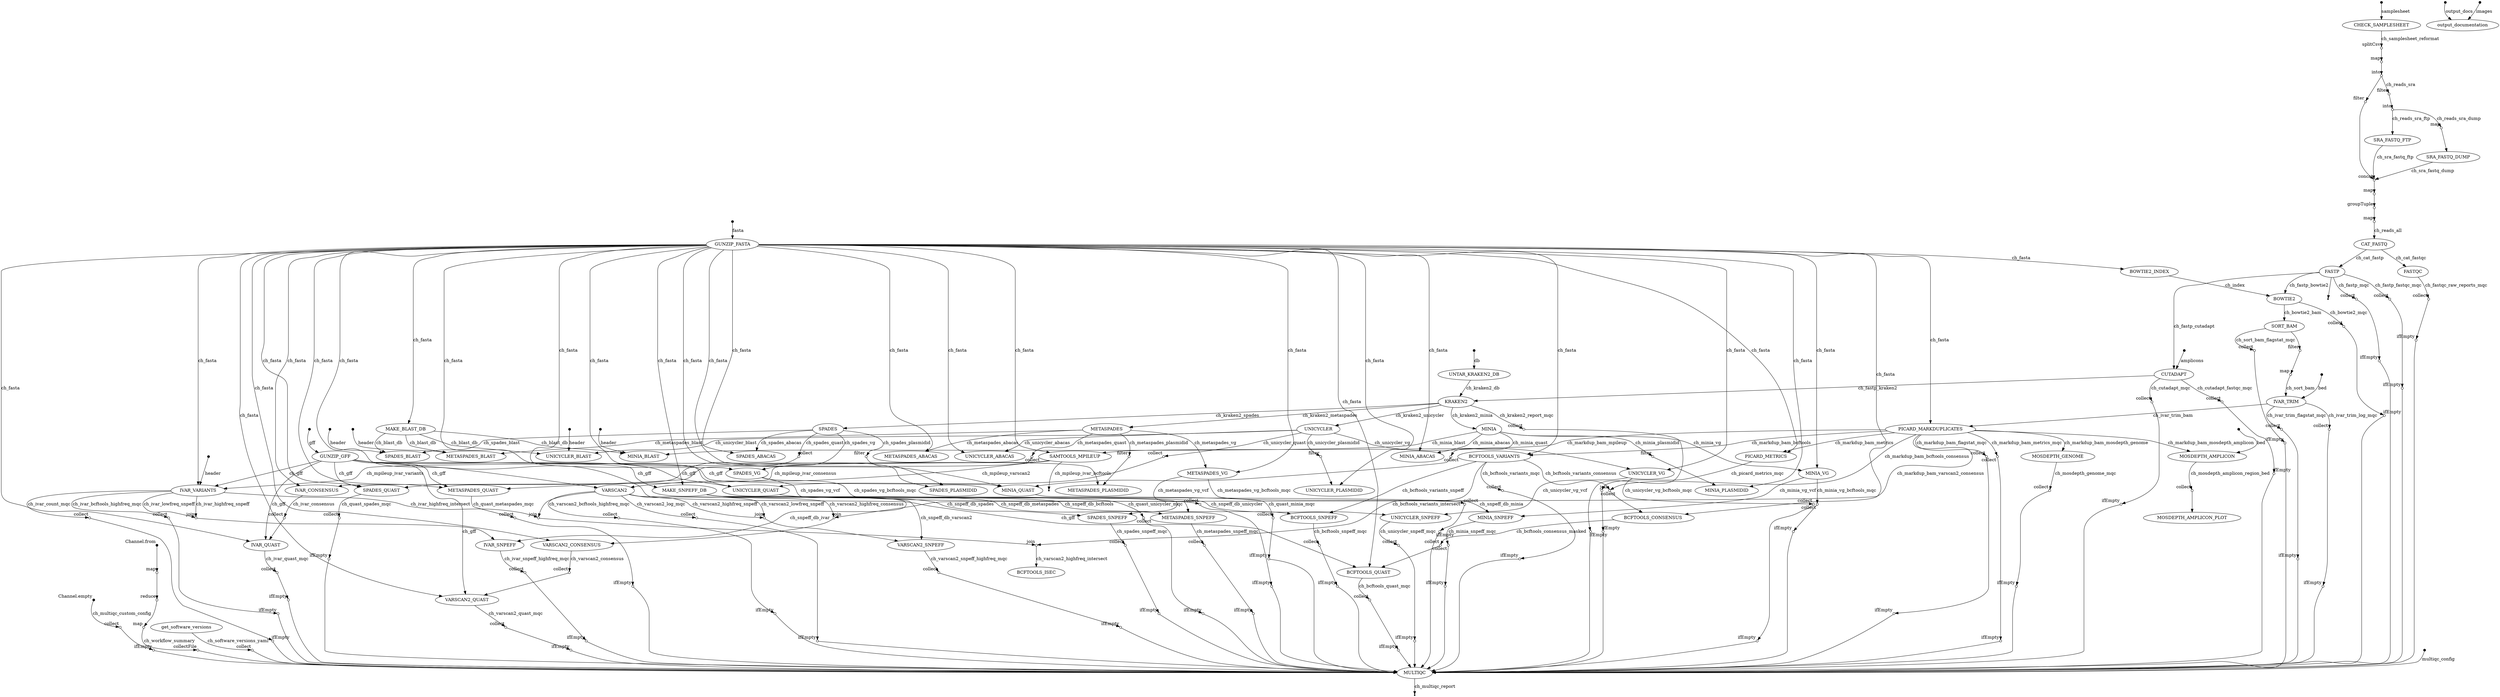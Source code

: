 digraph "pipeline_dag" {
p0 [shape=point,label="",fixedsize=true,width=0.1,xlabel="Channel.empty"];
p115 [shape=circle,label="",fixedsize=true,width=0.1,xlabel="collect"];
p0 -> p115 [label="ch_multiqc_custom_config"];

p1 [shape=point,label="",fixedsize=true,width=0.1];
p2 [label="GUNZIP_FASTA"];
p1 -> p2 [label="fasta"];

p2 [label="GUNZIP_FASTA"];
p26 [label="BOWTIE2_INDEX"];
p2 -> p26 [label="ch_fasta"];

p3 [shape=point,label="",fixedsize=true,width=0.1];
p4 [label="GUNZIP_GFF"];
p3 -> p4 [label="gff"];

p4 [label="GUNZIP_GFF"];
p27 [label="MAKE_SNPEFF_DB"];
p4 -> p27 [label="ch_gff"];

p5 [shape=point,label="",fixedsize=true,width=0.1];
p6 [label="UNTAR_KRAKEN2_DB"];
p5 -> p6 [label="db"];

p6 [label="UNTAR_KRAKEN2_DB"];
p69 [label="KRAKEN2"];
p6 -> p69 [label="ch_kraken2_db"];

p7 [shape=point,label="",fixedsize=true,width=0.1];
p8 [label="CHECK_SAMPLESHEET"];
p7 -> p8 [label="samplesheet"];

p8 [label="CHECK_SAMPLESHEET"];
p9 [shape=circle,label="",fixedsize=true,width=0.1,xlabel="splitCsv"];
p8 -> p9 [label="ch_samplesheet_reformat"];

p9 [shape=circle,label="",fixedsize=true,width=0.1,xlabel="splitCsv"];
p10 [shape=circle,label="",fixedsize=true,width=0.1,xlabel="map"];
p9 -> p10;

p10 [shape=circle,label="",fixedsize=true,width=0.1,xlabel="map"];
p11 [shape=circle,label="",fixedsize=true,width=0.1,xlabel="into"];
p10 -> p11;

p11 [shape=circle,label="",fixedsize=true,width=0.1,xlabel="into"];
p17 [shape=circle,label="",fixedsize=true,width=0.1,xlabel="filter"];
p11 -> p17;

p11 [shape=circle,label="",fixedsize=true,width=0.1,xlabel="into"];
p12 [shape=circle,label="",fixedsize=true,width=0.1,xlabel="filter"];
p11 -> p12 [label="ch_reads_sra"];

p12 [shape=circle,label="",fixedsize=true,width=0.1,xlabel="filter"];
p13 [shape=circle,label="",fixedsize=true,width=0.1,xlabel="into"];
p12 -> p13;

p13 [shape=circle,label="",fixedsize=true,width=0.1,xlabel="into"];
p15 [shape=circle,label="",fixedsize=true,width=0.1,xlabel="map"];
p13 -> p15 [label="ch_reads_sra_dump"];

p13 [shape=circle,label="",fixedsize=true,width=0.1,xlabel="into"];
p14 [label="SRA_FASTQ_FTP"];
p13 -> p14 [label="ch_reads_sra_ftp"];

p14 [label="SRA_FASTQ_FTP"];
p18 [shape=circle,label="",fixedsize=true,width=0.1,xlabel="concat"];
p14 -> p18 [label="ch_sra_fastq_ftp"];

p15 [shape=circle,label="",fixedsize=true,width=0.1,xlabel="map"];
p16 [label="SRA_FASTQ_DUMP"];
p15 -> p16;

p16 [label="SRA_FASTQ_DUMP"];
p18 [shape=circle,label="",fixedsize=true,width=0.1,xlabel="concat"];
p16 -> p18 [label="ch_sra_fastq_dump"];

p17 [shape=circle,label="",fixedsize=true,width=0.1,xlabel="filter"];
p18 [shape=circle,label="",fixedsize=true,width=0.1,xlabel="concat"];
p17 -> p18;

p18 [shape=circle,label="",fixedsize=true,width=0.1,xlabel="concat"];
p19 [shape=circle,label="",fixedsize=true,width=0.1,xlabel="map"];
p18 -> p19;

p19 [shape=circle,label="",fixedsize=true,width=0.1,xlabel="map"];
p20 [shape=circle,label="",fixedsize=true,width=0.1,xlabel="groupTuple"];
p19 -> p20;

p20 [shape=circle,label="",fixedsize=true,width=0.1,xlabel="groupTuple"];
p21 [shape=circle,label="",fixedsize=true,width=0.1,xlabel="map"];
p20 -> p21;

p21 [shape=circle,label="",fixedsize=true,width=0.1,xlabel="map"];
p22 [label="CAT_FASTQ"];
p21 -> p22 [label="ch_reads_all"];

p22 [label="CAT_FASTQ"];
p23 [label="FASTQC"];
p22 -> p23 [label="ch_cat_fastqc"];

p22 [label="CAT_FASTQ"];
p24 [label="FASTP"];
p22 -> p24 [label="ch_cat_fastp"];

p23 [label="FASTQC"];
p117 [shape=circle,label="",fixedsize=true,width=0.1,xlabel="collect"];
p23 -> p117 [label="ch_fastqc_raw_reports_mqc"];

p24 [label="FASTP"];
p28 [label="BOWTIE2"];
p24 -> p28 [label="ch_fastp_bowtie2"];

p24 [label="FASTP"];
p68 [label="CUTADAPT"];
p24 -> p68 [label="ch_fastp_cutadapt"];

p24 [label="FASTP"];
p25 [shape=point];
p24 -> p25;

p24 [label="FASTP"];
p119 [shape=circle,label="",fixedsize=true,width=0.1,xlabel="collect"];
p24 -> p119 [label="ch_fastp_mqc"];

p24 [label="FASTP"];
p121 [shape=circle,label="",fixedsize=true,width=0.1,xlabel="collect"];
p24 -> p121 [label="ch_fastp_fastqc_mqc"];

p26 [label="BOWTIE2_INDEX"];
p28 [label="BOWTIE2"];
p26 -> p28 [label="ch_index"];

p2 [label="GUNZIP_FASTA"];
p27 [label="MAKE_SNPEFF_DB"];
p2 -> p27 [label="ch_fasta"];

p27 [label="MAKE_SNPEFF_DB"];
p47 [label="VARSCAN2_SNPEFF"];
p27 -> p47 [label="ch_snpeff_db_varscan2"];

p27 [label="MAKE_SNPEFF_DB"];
p54 [label="IVAR_SNPEFF"];
p27 -> p54 [label="ch_snpeff_db_ivar"];

p27 [label="MAKE_SNPEFF_DB"];
p60 [label="BCFTOOLS_SNPEFF"];
p27 -> p60 [label="ch_snpeff_db_bcftools"];

p27 [label="MAKE_SNPEFF_DB"];
p79 [label="SPADES_SNPEFF"];
p27 -> p79 [label="ch_snpeff_db_spades"];

p27 [label="MAKE_SNPEFF_DB"];
p89 [label="METASPADES_SNPEFF"];
p27 -> p89 [label="ch_snpeff_db_metaspades"];

p27 [label="MAKE_SNPEFF_DB"];
p99 [label="UNICYCLER_SNPEFF"];
p27 -> p99 [label="ch_snpeff_db_unicycler"];

p27 [label="MAKE_SNPEFF_DB"];
p109 [label="MINIA_SNPEFF"];
p27 -> p109 [label="ch_snpeff_db_minia"];

p28 [label="BOWTIE2"];
p29 [label="SORT_BAM"];
p28 -> p29 [label="ch_bowtie2_bam"];

p28 [label="BOWTIE2"];
p123 [shape=circle,label="",fixedsize=true,width=0.1,xlabel="collect"];
p28 -> p123 [label="ch_bowtie2_mqc"];

p29 [label="SORT_BAM"];
p30 [shape=circle,label="",fixedsize=true,width=0.1,xlabel="filter"];
p29 -> p30;

p29 [label="SORT_BAM"];
p125 [shape=circle,label="",fixedsize=true,width=0.1,xlabel="collect"];
p29 -> p125 [label="ch_sort_bam_flagstat_mqc"];

p30 [shape=circle,label="",fixedsize=true,width=0.1,xlabel="filter"];
p31 [shape=circle,label="",fixedsize=true,width=0.1,xlabel="map"];
p30 -> p31;

p31 [shape=circle,label="",fixedsize=true,width=0.1,xlabel="map"];
p33 [label="IVAR_TRIM"];
p31 -> p33 [label="ch_sort_bam"];

p32 [shape=point,label="",fixedsize=true,width=0.1];
p33 [label="IVAR_TRIM"];
p32 -> p33 [label="bed"];

p33 [label="IVAR_TRIM"];
p34 [label="PICARD_MARKDUPLICATES"];
p33 -> p34 [label="ch_ivar_trim_bam"];

p33 [label="IVAR_TRIM"];
p127 [shape=circle,label="",fixedsize=true,width=0.1,xlabel="collect"];
p33 -> p127 [label="ch_ivar_trim_flagstat_mqc"];

p33 [label="IVAR_TRIM"];
p129 [shape=circle,label="",fixedsize=true,width=0.1,xlabel="collect"];
p33 -> p129 [label="ch_ivar_trim_log_mqc"];

p2 [label="GUNZIP_FASTA"];
p34 [label="PICARD_MARKDUPLICATES"];
p2 -> p34 [label="ch_fasta"];

p34 [label="PICARD_MARKDUPLICATES"];
p35 [label="PICARD_METRICS"];
p34 -> p35 [label="ch_markdup_bam_metrics"];

p34 [label="PICARD_MARKDUPLICATES"];
p36 [label="MOSDEPTH_GENOME"];
p34 -> p36 [label="ch_markdup_bam_mosdepth_genome"];

p34 [label="PICARD_MARKDUPLICATES"];
p38 [label="MOSDEPTH_AMPLICON"];
p34 -> p38 [label="ch_markdup_bam_mosdepth_amplicon"];

p34 [label="PICARD_MARKDUPLICATES"];
p41 [label="SAMTOOLS_MPILEUP"];
p34 -> p41 [label="ch_markdup_bam_mpileup"];

p34 [label="PICARD_MARKDUPLICATES"];
p44 [shape=circle,label="",fixedsize=true,width=0.1,xlabel="join"];
p34 -> p44 [label="ch_markdup_bam_varscan2_consensus"];

p34 [label="PICARD_MARKDUPLICATES"];
p57 [label="BCFTOOLS_VARIANTS"];
p34 -> p57 [label="ch_markdup_bam_bcftools"];

p34 [label="PICARD_MARKDUPLICATES"];
p58 [shape=circle,label="",fixedsize=true,width=0.1,xlabel="join"];
p34 -> p58 [label="ch_markdup_bam_bcftools_consensus"];

p34 [label="PICARD_MARKDUPLICATES"];
p131 [shape=circle,label="",fixedsize=true,width=0.1,xlabel="collect"];
p34 -> p131 [label="ch_markdup_bam_flagstat_mqc"];

p34 [label="PICARD_MARKDUPLICATES"];
p133 [shape=circle,label="",fixedsize=true,width=0.1,xlabel="collect"];
p34 -> p133 [label="ch_markdup_bam_metrics_mqc"];

p2 [label="GUNZIP_FASTA"];
p35 [label="PICARD_METRICS"];
p2 -> p35 [label="ch_fasta"];

p35 [label="PICARD_METRICS"];
p135 [shape=circle,label="",fixedsize=true,width=0.1,xlabel="collect"];
p35 -> p135 [label="ch_picard_metrics_mqc"];

p36 [label="MOSDEPTH_GENOME"];
p137 [shape=circle,label="",fixedsize=true,width=0.1,xlabel="collect"];
p36 -> p137 [label="ch_mosdepth_genome_mqc"];

p37 [shape=point,label="",fixedsize=true,width=0.1];
p38 [label="MOSDEPTH_AMPLICON"];
p37 -> p38 [label="bed"];

p38 [label="MOSDEPTH_AMPLICON"];
p39 [shape=circle,label="",fixedsize=true,width=0.1,xlabel="collect"];
p38 -> p39 [label="ch_mosdepth_amplicon_region_bed"];

p39 [shape=circle,label="",fixedsize=true,width=0.1,xlabel="collect"];
p40 [label="MOSDEPTH_AMPLICON_PLOT"];
p39 -> p40;

p2 [label="GUNZIP_FASTA"];
p41 [label="SAMTOOLS_MPILEUP"];
p2 -> p41 [label="ch_fasta"];

p41 [label="SAMTOOLS_MPILEUP"];
p43 [label="VARSCAN2"];
p41 -> p43 [label="ch_mpileup_varscan2"];

p41 [label="SAMTOOLS_MPILEUP"];
p51 [label="IVAR_VARIANTS"];
p41 -> p51 [label="ch_mpileup_ivar_variants"];

p41 [label="SAMTOOLS_MPILEUP"];
p52 [label="IVAR_CONSENSUS"];
p41 -> p52 [label="ch_mpileup_ivar_consensus"];

p41 [label="SAMTOOLS_MPILEUP"];
p42 [shape=point];
p41 -> p42 [label="ch_mpileup_ivar_bcftools"];

p2 [label="GUNZIP_FASTA"];
p43 [label="VARSCAN2"];
p2 -> p43 [label="ch_fasta"];

p43 [label="VARSCAN2"];
p44 [shape=circle,label="",fixedsize=true,width=0.1,xlabel="join"];
p43 -> p44 [label="ch_varscan2_highfreq_consensus"];

p43 [label="VARSCAN2"];
p46 [shape=circle,label="",fixedsize=true,width=0.1,xlabel="join"];
p43 -> p46 [label="ch_varscan2_highfreq_snpeff"];

p43 [label="VARSCAN2"];
p63 [shape=circle,label="",fixedsize=true,width=0.1,xlabel="join"];
p43 -> p63;

p43 [label="VARSCAN2"];
p46 [shape=circle,label="",fixedsize=true,width=0.1,xlabel="join"];
p43 -> p46 [label="ch_varscan2_lowfreq_snpeff"];

p43 [label="VARSCAN2"];
p141 [shape=circle,label="",fixedsize=true,width=0.1,xlabel="collect"];
p43 -> p141 [label="ch_varscan2_bcftools_highfreq_mqc"];

p43 [label="VARSCAN2"];
p139 [shape=circle,label="",fixedsize=true,width=0.1,xlabel="collect"];
p43 -> p139 [label="ch_varscan2_log_mqc"];

p44 [shape=circle,label="",fixedsize=true,width=0.1,xlabel="join"];
p45 [label="VARSCAN2_CONSENSUS"];
p44 -> p45;

p2 [label="GUNZIP_FASTA"];
p45 [label="VARSCAN2_CONSENSUS"];
p2 -> p45 [label="ch_fasta"];

p45 [label="VARSCAN2_CONSENSUS"];
p48 [shape=circle,label="",fixedsize=true,width=0.1,xlabel="collect"];
p45 -> p48 [label="ch_varscan2_consensus"];

p46 [shape=circle,label="",fixedsize=true,width=0.1,xlabel="join"];
p47 [label="VARSCAN2_SNPEFF"];
p46 -> p47;

p47 [label="VARSCAN2_SNPEFF"];
p143 [shape=circle,label="",fixedsize=true,width=0.1,xlabel="collect"];
p47 -> p143 [label="ch_varscan2_snpeff_highfreq_mqc"];

p48 [shape=circle,label="",fixedsize=true,width=0.1,xlabel="collect"];
p49 [label="VARSCAN2_QUAST"];
p48 -> p49;

p2 [label="GUNZIP_FASTA"];
p49 [label="VARSCAN2_QUAST"];
p2 -> p49 [label="ch_fasta"];

p4 [label="GUNZIP_GFF"];
p49 [label="VARSCAN2_QUAST"];
p4 -> p49 [label="ch_gff"];

p49 [label="VARSCAN2_QUAST"];
p145 [shape=circle,label="",fixedsize=true,width=0.1,xlabel="collect"];
p49 -> p145 [label="ch_varscan2_quast_mqc"];

p50 [shape=point,label="",fixedsize=true,width=0.1];
p51 [label="IVAR_VARIANTS"];
p50 -> p51 [label="header"];

p2 [label="GUNZIP_FASTA"];
p51 [label="IVAR_VARIANTS"];
p2 -> p51 [label="ch_fasta"];

p4 [label="GUNZIP_GFF"];
p51 [label="IVAR_VARIANTS"];
p4 -> p51 [label="ch_gff"];

p51 [label="IVAR_VARIANTS"];
p53 [shape=circle,label="",fixedsize=true,width=0.1,xlabel="join"];
p51 -> p53 [label="ch_ivar_highfreq_snpeff"];

p51 [label="IVAR_VARIANTS"];
p63 [shape=circle,label="",fixedsize=true,width=0.1,xlabel="join"];
p51 -> p63 [label="ch_ivar_highfreq_intersect"];

p51 [label="IVAR_VARIANTS"];
p53 [shape=circle,label="",fixedsize=true,width=0.1,xlabel="join"];
p51 -> p53 [label="ch_ivar_lowfreq_snpeff"];

p51 [label="IVAR_VARIANTS"];
p149 [shape=circle,label="",fixedsize=true,width=0.1,xlabel="collect"];
p51 -> p149 [label="ch_ivar_bcftools_highfreq_mqc"];

p51 [label="IVAR_VARIANTS"];
p147 [shape=circle,label="",fixedsize=true,width=0.1,xlabel="collect"];
p51 -> p147 [label="ch_ivar_count_mqc"];

p2 [label="GUNZIP_FASTA"];
p52 [label="IVAR_CONSENSUS"];
p2 -> p52 [label="ch_fasta"];

p52 [label="IVAR_CONSENSUS"];
p55 [shape=circle,label="",fixedsize=true,width=0.1,xlabel="collect"];
p52 -> p55 [label="ch_ivar_consensus"];

p53 [shape=circle,label="",fixedsize=true,width=0.1,xlabel="join"];
p54 [label="IVAR_SNPEFF"];
p53 -> p54;

p54 [label="IVAR_SNPEFF"];
p151 [shape=circle,label="",fixedsize=true,width=0.1,xlabel="collect"];
p54 -> p151 [label="ch_ivar_snpeff_highfreq_mqc"];

p55 [shape=circle,label="",fixedsize=true,width=0.1,xlabel="collect"];
p56 [label="IVAR_QUAST"];
p55 -> p56;

p2 [label="GUNZIP_FASTA"];
p56 [label="IVAR_QUAST"];
p2 -> p56 [label="ch_fasta"];

p4 [label="GUNZIP_GFF"];
p56 [label="IVAR_QUAST"];
p4 -> p56 [label="ch_gff"];

p56 [label="IVAR_QUAST"];
p153 [shape=circle,label="",fixedsize=true,width=0.1,xlabel="collect"];
p56 -> p153 [label="ch_ivar_quast_mqc"];

p2 [label="GUNZIP_FASTA"];
p57 [label="BCFTOOLS_VARIANTS"];
p2 -> p57 [label="ch_fasta"];

p57 [label="BCFTOOLS_VARIANTS"];
p58 [shape=circle,label="",fixedsize=true,width=0.1,xlabel="join"];
p57 -> p58 [label="ch_bcftools_variants_consensus"];

p57 [label="BCFTOOLS_VARIANTS"];
p60 [label="BCFTOOLS_SNPEFF"];
p57 -> p60 [label="ch_bcftools_variants_snpeff"];

p57 [label="BCFTOOLS_VARIANTS"];
p64 [shape=circle,label="",fixedsize=true,width=0.1,xlabel="join"];
p57 -> p64 [label="ch_bcftools_variants_intersect"];

p57 [label="BCFTOOLS_VARIANTS"];
p155 [shape=circle,label="",fixedsize=true,width=0.1,xlabel="collect"];
p57 -> p155 [label="ch_bcftools_variants_mqc"];

p58 [shape=circle,label="",fixedsize=true,width=0.1,xlabel="join"];
p59 [label="BCFTOOLS_CONSENSUS"];
p58 -> p59;

p2 [label="GUNZIP_FASTA"];
p59 [label="BCFTOOLS_CONSENSUS"];
p2 -> p59 [label="ch_fasta"];

p59 [label="BCFTOOLS_CONSENSUS"];
p61 [shape=circle,label="",fixedsize=true,width=0.1,xlabel="collect"];
p59 -> p61 [label="ch_bcftools_consensus_masked"];

p60 [label="BCFTOOLS_SNPEFF"];
p157 [shape=circle,label="",fixedsize=true,width=0.1,xlabel="collect"];
p60 -> p157 [label="ch_bcftools_snpeff_mqc"];

p61 [shape=circle,label="",fixedsize=true,width=0.1,xlabel="collect"];
p62 [label="BCFTOOLS_QUAST"];
p61 -> p62;

p2 [label="GUNZIP_FASTA"];
p62 [label="BCFTOOLS_QUAST"];
p2 -> p62 [label="ch_fasta"];

p4 [label="GUNZIP_GFF"];
p62 [label="BCFTOOLS_QUAST"];
p4 -> p62 [label="ch_gff"];

p62 [label="BCFTOOLS_QUAST"];
p159 [shape=circle,label="",fixedsize=true,width=0.1,xlabel="collect"];
p62 -> p159 [label="ch_bcftools_quast_mqc"];

p63 [shape=circle,label="",fixedsize=true,width=0.1,xlabel="join"];
p64 [shape=circle,label="",fixedsize=true,width=0.1,xlabel="join"];
p63 -> p64;

p64 [shape=circle,label="",fixedsize=true,width=0.1,xlabel="join"];
p65 [label="BCFTOOLS_ISEC"];
p64 -> p65 [label="ch_varscan2_highfreq_intersect"];

p2 [label="GUNZIP_FASTA"];
p66 [label="MAKE_BLAST_DB"];
p2 -> p66 [label="ch_fasta"];

p66 [label="MAKE_BLAST_DB"];
p72 [label="SPADES_BLAST"];
p66 -> p72 [label="ch_blast_db"];

p67 [shape=point,label="",fixedsize=true,width=0.1];
p68 [label="CUTADAPT"];
p67 -> p68 [label="amplicons"];

p68 [label="CUTADAPT"];
p69 [label="KRAKEN2"];
p68 -> p69 [label="ch_fastp_kraken2"];

p68 [label="CUTADAPT"];
p163 [shape=circle,label="",fixedsize=true,width=0.1,xlabel="collect"];
p68 -> p163 [label="ch_cutadapt_fastqc_mqc"];

p68 [label="CUTADAPT"];
p161 [shape=circle,label="",fixedsize=true,width=0.1,xlabel="collect"];
p68 -> p161 [label="ch_cutadapt_mqc"];

p69 [label="KRAKEN2"];
p70 [label="SPADES"];
p69 -> p70 [label="ch_kraken2_spades"];

p69 [label="KRAKEN2"];
p80 [label="METASPADES"];
p69 -> p80 [label="ch_kraken2_metaspades"];

p69 [label="KRAKEN2"];
p90 [label="UNICYCLER"];
p69 -> p90 [label="ch_kraken2_unicycler"];

p69 [label="KRAKEN2"];
p100 [label="MINIA"];
p69 -> p100 [label="ch_kraken2_minia"];

p69 [label="KRAKEN2"];
p165 [shape=circle,label="",fixedsize=true,width=0.1,xlabel="collect"];
p69 -> p165 [label="ch_kraken2_report_mqc"];

p70 [label="SPADES"];
p72 [label="SPADES_BLAST"];
p70 -> p72 [label="ch_spades_blast"];

p70 [label="SPADES"];
p73 [label="SPADES_ABACAS"];
p70 -> p73 [label="ch_spades_abacas"];

p70 [label="SPADES"];
p74 [shape=circle,label="",fixedsize=true,width=0.1,xlabel="filter"];
p70 -> p74 [label="ch_spades_plasmidid"];

p70 [label="SPADES"];
p76 [shape=circle,label="",fixedsize=true,width=0.1,xlabel="collect"];
p70 -> p76 [label="ch_spades_quast"];

p70 [label="SPADES"];
p78 [label="SPADES_VG"];
p70 -> p78 [label="ch_spades_vg"];

p71 [shape=point,label="",fixedsize=true,width=0.1];
p72 [label="SPADES_BLAST"];
p71 -> p72 [label="header"];

p2 [label="GUNZIP_FASTA"];
p73 [label="SPADES_ABACAS"];
p2 -> p73 [label="ch_fasta"];

p74 [shape=circle,label="",fixedsize=true,width=0.1,xlabel="filter"];
p75 [label="SPADES_PLASMIDID"];
p74 -> p75;

p2 [label="GUNZIP_FASTA"];
p75 [label="SPADES_PLASMIDID"];
p2 -> p75 [label="ch_fasta"];

p76 [shape=circle,label="",fixedsize=true,width=0.1,xlabel="collect"];
p77 [label="SPADES_QUAST"];
p76 -> p77;

p2 [label="GUNZIP_FASTA"];
p77 [label="SPADES_QUAST"];
p2 -> p77 [label="ch_fasta"];

p4 [label="GUNZIP_GFF"];
p77 [label="SPADES_QUAST"];
p4 -> p77 [label="ch_gff"];

p77 [label="SPADES_QUAST"];
p171 [shape=circle,label="",fixedsize=true,width=0.1,xlabel="collect"];
p77 -> p171 [label="ch_quast_spades_mqc"];

p2 [label="GUNZIP_FASTA"];
p78 [label="SPADES_VG"];
p2 -> p78 [label="ch_fasta"];

p78 [label="SPADES_VG"];
p79 [label="SPADES_SNPEFF"];
p78 -> p79 [label="ch_spades_vg_vcf"];

p78 [label="SPADES_VG"];
p167 [shape=circle,label="",fixedsize=true,width=0.1,xlabel="collect"];
p78 -> p167 [label="ch_spades_vg_bcftools_mqc"];

p79 [label="SPADES_SNPEFF"];
p169 [shape=circle,label="",fixedsize=true,width=0.1,xlabel="collect"];
p79 -> p169 [label="ch_spades_snpeff_mqc"];

p80 [label="METASPADES"];
p82 [label="METASPADES_BLAST"];
p80 -> p82 [label="ch_metaspades_blast"];

p80 [label="METASPADES"];
p83 [label="METASPADES_ABACAS"];
p80 -> p83 [label="ch_metaspades_abacas"];

p80 [label="METASPADES"];
p84 [shape=circle,label="",fixedsize=true,width=0.1,xlabel="filter"];
p80 -> p84 [label="ch_metaspades_plasmidid"];

p80 [label="METASPADES"];
p86 [shape=circle,label="",fixedsize=true,width=0.1,xlabel="collect"];
p80 -> p86 [label="ch_metaspades_quast"];

p80 [label="METASPADES"];
p88 [label="METASPADES_VG"];
p80 -> p88 [label="ch_metaspades_vg"];

p66 [label="MAKE_BLAST_DB"];
p82 [label="METASPADES_BLAST"];
p66 -> p82 [label="ch_blast_db"];

p81 [shape=point,label="",fixedsize=true,width=0.1];
p82 [label="METASPADES_BLAST"];
p81 -> p82 [label="header"];

p2 [label="GUNZIP_FASTA"];
p83 [label="METASPADES_ABACAS"];
p2 -> p83 [label="ch_fasta"];

p84 [shape=circle,label="",fixedsize=true,width=0.1,xlabel="filter"];
p85 [label="METASPADES_PLASMIDID"];
p84 -> p85;

p2 [label="GUNZIP_FASTA"];
p85 [label="METASPADES_PLASMIDID"];
p2 -> p85 [label="ch_fasta"];

p86 [shape=circle,label="",fixedsize=true,width=0.1,xlabel="collect"];
p87 [label="METASPADES_QUAST"];
p86 -> p87;

p2 [label="GUNZIP_FASTA"];
p87 [label="METASPADES_QUAST"];
p2 -> p87 [label="ch_fasta"];

p4 [label="GUNZIP_GFF"];
p87 [label="METASPADES_QUAST"];
p4 -> p87 [label="ch_gff"];

p87 [label="METASPADES_QUAST"];
p177 [shape=circle,label="",fixedsize=true,width=0.1,xlabel="collect"];
p87 -> p177 [label="ch_quast_metaspades_mqc"];

p2 [label="GUNZIP_FASTA"];
p88 [label="METASPADES_VG"];
p2 -> p88 [label="ch_fasta"];

p88 [label="METASPADES_VG"];
p89 [label="METASPADES_SNPEFF"];
p88 -> p89 [label="ch_metaspades_vg_vcf"];

p88 [label="METASPADES_VG"];
p173 [shape=circle,label="",fixedsize=true,width=0.1,xlabel="collect"];
p88 -> p173 [label="ch_metaspades_vg_bcftools_mqc"];

p89 [label="METASPADES_SNPEFF"];
p175 [shape=circle,label="",fixedsize=true,width=0.1,xlabel="collect"];
p89 -> p175 [label="ch_metaspades_snpeff_mqc"];

p90 [label="UNICYCLER"];
p92 [label="UNICYCLER_BLAST"];
p90 -> p92 [label="ch_unicycler_blast"];

p90 [label="UNICYCLER"];
p93 [label="UNICYCLER_ABACAS"];
p90 -> p93 [label="ch_unicycler_abacas"];

p90 [label="UNICYCLER"];
p94 [shape=circle,label="",fixedsize=true,width=0.1,xlabel="filter"];
p90 -> p94 [label="ch_unicycler_plasmidid"];

p90 [label="UNICYCLER"];
p96 [shape=circle,label="",fixedsize=true,width=0.1,xlabel="collect"];
p90 -> p96 [label="ch_unicycler_quast"];

p90 [label="UNICYCLER"];
p98 [label="UNICYCLER_VG"];
p90 -> p98 [label="ch_unicycler_vg"];

p66 [label="MAKE_BLAST_DB"];
p92 [label="UNICYCLER_BLAST"];
p66 -> p92 [label="ch_blast_db"];

p91 [shape=point,label="",fixedsize=true,width=0.1];
p92 [label="UNICYCLER_BLAST"];
p91 -> p92 [label="header"];

p2 [label="GUNZIP_FASTA"];
p93 [label="UNICYCLER_ABACAS"];
p2 -> p93 [label="ch_fasta"];

p94 [shape=circle,label="",fixedsize=true,width=0.1,xlabel="filter"];
p95 [label="UNICYCLER_PLASMIDID"];
p94 -> p95;

p2 [label="GUNZIP_FASTA"];
p95 [label="UNICYCLER_PLASMIDID"];
p2 -> p95 [label="ch_fasta"];

p96 [shape=circle,label="",fixedsize=true,width=0.1,xlabel="collect"];
p97 [label="UNICYCLER_QUAST"];
p96 -> p97;

p2 [label="GUNZIP_FASTA"];
p97 [label="UNICYCLER_QUAST"];
p2 -> p97 [label="ch_fasta"];

p4 [label="GUNZIP_GFF"];
p97 [label="UNICYCLER_QUAST"];
p4 -> p97 [label="ch_gff"];

p97 [label="UNICYCLER_QUAST"];
p183 [shape=circle,label="",fixedsize=true,width=0.1,xlabel="collect"];
p97 -> p183 [label="ch_quast_unicycler_mqc"];

p2 [label="GUNZIP_FASTA"];
p98 [label="UNICYCLER_VG"];
p2 -> p98 [label="ch_fasta"];

p98 [label="UNICYCLER_VG"];
p99 [label="UNICYCLER_SNPEFF"];
p98 -> p99 [label="ch_unicycler_vg_vcf"];

p98 [label="UNICYCLER_VG"];
p179 [shape=circle,label="",fixedsize=true,width=0.1,xlabel="collect"];
p98 -> p179 [label="ch_unicycler_vg_bcftools_mqc"];

p99 [label="UNICYCLER_SNPEFF"];
p181 [shape=circle,label="",fixedsize=true,width=0.1,xlabel="collect"];
p99 -> p181 [label="ch_unicycler_snpeff_mqc"];

p100 [label="MINIA"];
p108 [label="MINIA_VG"];
p100 -> p108 [label="ch_minia_vg"];

p100 [label="MINIA"];
p102 [label="MINIA_BLAST"];
p100 -> p102 [label="ch_minia_blast"];

p100 [label="MINIA"];
p103 [label="MINIA_ABACAS"];
p100 -> p103 [label="ch_minia_abacas"];

p100 [label="MINIA"];
p104 [shape=circle,label="",fixedsize=true,width=0.1,xlabel="filter"];
p100 -> p104 [label="ch_minia_plasmidid"];

p100 [label="MINIA"];
p106 [shape=circle,label="",fixedsize=true,width=0.1,xlabel="collect"];
p100 -> p106 [label="ch_minia_quast"];

p66 [label="MAKE_BLAST_DB"];
p102 [label="MINIA_BLAST"];
p66 -> p102 [label="ch_blast_db"];

p101 [shape=point,label="",fixedsize=true,width=0.1];
p102 [label="MINIA_BLAST"];
p101 -> p102 [label="header"];

p2 [label="GUNZIP_FASTA"];
p103 [label="MINIA_ABACAS"];
p2 -> p103 [label="ch_fasta"];

p104 [shape=circle,label="",fixedsize=true,width=0.1,xlabel="filter"];
p105 [label="MINIA_PLASMIDID"];
p104 -> p105;

p2 [label="GUNZIP_FASTA"];
p105 [label="MINIA_PLASMIDID"];
p2 -> p105 [label="ch_fasta"];

p106 [shape=circle,label="",fixedsize=true,width=0.1,xlabel="collect"];
p107 [label="MINIA_QUAST"];
p106 -> p107;

p2 [label="GUNZIP_FASTA"];
p107 [label="MINIA_QUAST"];
p2 -> p107 [label="ch_fasta"];

p4 [label="GUNZIP_GFF"];
p107 [label="MINIA_QUAST"];
p4 -> p107 [label="ch_gff"];

p107 [label="MINIA_QUAST"];
p189 [shape=circle,label="",fixedsize=true,width=0.1,xlabel="collect"];
p107 -> p189 [label="ch_quast_minia_mqc"];

p2 [label="GUNZIP_FASTA"];
p108 [label="MINIA_VG"];
p2 -> p108 [label="ch_fasta"];

p108 [label="MINIA_VG"];
p109 [label="MINIA_SNPEFF"];
p108 -> p109 [label="ch_minia_vg_vcf"];

p108 [label="MINIA_VG"];
p185 [shape=circle,label="",fixedsize=true,width=0.1,xlabel="collect"];
p108 -> p185 [label="ch_minia_vg_bcftools_mqc"];

p109 [label="MINIA_SNPEFF"];
p187 [shape=circle,label="",fixedsize=true,width=0.1,xlabel="collect"];
p109 -> p187 [label="ch_minia_snpeff_mqc"];

p110 [shape=point,label="",fixedsize=true,width=0.1,xlabel="Channel.from"];
p111 [shape=circle,label="",fixedsize=true,width=0.1,xlabel="map"];
p110 -> p111;

p111 [shape=circle,label="",fixedsize=true,width=0.1,xlabel="map"];
p112 [shape=circle,label="",fixedsize=true,width=0.1,xlabel="reduce"];
p111 -> p112;

p112 [shape=circle,label="",fixedsize=true,width=0.1,xlabel="reduce"];
p113 [shape=circle,label="",fixedsize=true,width=0.1,xlabel="map"];
p112 -> p113;

p113 [shape=circle,label="",fixedsize=true,width=0.1,xlabel="map"];
p192 [shape=circle,label="",fixedsize=true,width=0.1,xlabel="collectFile"];
p113 -> p192 [label="ch_workflow_summary"];

p114 [label="get_software_versions"];
p191 [shape=circle,label="",fixedsize=true,width=0.1,xlabel="collect"];
p114 -> p191 [label="ch_software_versions_yaml"];

p115 [shape=circle,label="",fixedsize=true,width=0.1,xlabel="collect"];
p116 [shape=circle,label="",fixedsize=true,width=0.1,xlabel="ifEmpty"];
p115 -> p116;

p116 [shape=circle,label="",fixedsize=true,width=0.1,xlabel="ifEmpty"];
p194 [label="MULTIQC"];
p116 -> p194;

p117 [shape=circle,label="",fixedsize=true,width=0.1,xlabel="collect"];
p118 [shape=circle,label="",fixedsize=true,width=0.1,xlabel="ifEmpty"];
p117 -> p118;

p118 [shape=circle,label="",fixedsize=true,width=0.1,xlabel="ifEmpty"];
p194 [label="MULTIQC"];
p118 -> p194;

p119 [shape=circle,label="",fixedsize=true,width=0.1,xlabel="collect"];
p120 [shape=circle,label="",fixedsize=true,width=0.1,xlabel="ifEmpty"];
p119 -> p120;

p120 [shape=circle,label="",fixedsize=true,width=0.1,xlabel="ifEmpty"];
p194 [label="MULTIQC"];
p120 -> p194;

p121 [shape=circle,label="",fixedsize=true,width=0.1,xlabel="collect"];
p122 [shape=circle,label="",fixedsize=true,width=0.1,xlabel="ifEmpty"];
p121 -> p122;

p122 [shape=circle,label="",fixedsize=true,width=0.1,xlabel="ifEmpty"];
p194 [label="MULTIQC"];
p122 -> p194;

p123 [shape=circle,label="",fixedsize=true,width=0.1,xlabel="collect"];
p124 [shape=circle,label="",fixedsize=true,width=0.1,xlabel="ifEmpty"];
p123 -> p124;

p124 [shape=circle,label="",fixedsize=true,width=0.1,xlabel="ifEmpty"];
p194 [label="MULTIQC"];
p124 -> p194;

p125 [shape=circle,label="",fixedsize=true,width=0.1,xlabel="collect"];
p126 [shape=circle,label="",fixedsize=true,width=0.1,xlabel="ifEmpty"];
p125 -> p126;

p126 [shape=circle,label="",fixedsize=true,width=0.1,xlabel="ifEmpty"];
p194 [label="MULTIQC"];
p126 -> p194;

p127 [shape=circle,label="",fixedsize=true,width=0.1,xlabel="collect"];
p128 [shape=circle,label="",fixedsize=true,width=0.1,xlabel="ifEmpty"];
p127 -> p128;

p128 [shape=circle,label="",fixedsize=true,width=0.1,xlabel="ifEmpty"];
p194 [label="MULTIQC"];
p128 -> p194;

p129 [shape=circle,label="",fixedsize=true,width=0.1,xlabel="collect"];
p130 [shape=circle,label="",fixedsize=true,width=0.1,xlabel="ifEmpty"];
p129 -> p130;

p130 [shape=circle,label="",fixedsize=true,width=0.1,xlabel="ifEmpty"];
p194 [label="MULTIQC"];
p130 -> p194;

p131 [shape=circle,label="",fixedsize=true,width=0.1,xlabel="collect"];
p132 [shape=circle,label="",fixedsize=true,width=0.1,xlabel="ifEmpty"];
p131 -> p132;

p132 [shape=circle,label="",fixedsize=true,width=0.1,xlabel="ifEmpty"];
p194 [label="MULTIQC"];
p132 -> p194;

p133 [shape=circle,label="",fixedsize=true,width=0.1,xlabel="collect"];
p134 [shape=circle,label="",fixedsize=true,width=0.1,xlabel="ifEmpty"];
p133 -> p134;

p134 [shape=circle,label="",fixedsize=true,width=0.1,xlabel="ifEmpty"];
p194 [label="MULTIQC"];
p134 -> p194;

p135 [shape=circle,label="",fixedsize=true,width=0.1,xlabel="collect"];
p136 [shape=circle,label="",fixedsize=true,width=0.1,xlabel="ifEmpty"];
p135 -> p136;

p136 [shape=circle,label="",fixedsize=true,width=0.1,xlabel="ifEmpty"];
p194 [label="MULTIQC"];
p136 -> p194;

p137 [shape=circle,label="",fixedsize=true,width=0.1,xlabel="collect"];
p138 [shape=circle,label="",fixedsize=true,width=0.1,xlabel="ifEmpty"];
p137 -> p138;

p138 [shape=circle,label="",fixedsize=true,width=0.1,xlabel="ifEmpty"];
p194 [label="MULTIQC"];
p138 -> p194;

p139 [shape=circle,label="",fixedsize=true,width=0.1,xlabel="collect"];
p140 [shape=circle,label="",fixedsize=true,width=0.1,xlabel="ifEmpty"];
p139 -> p140;

p140 [shape=circle,label="",fixedsize=true,width=0.1,xlabel="ifEmpty"];
p194 [label="MULTIQC"];
p140 -> p194;

p141 [shape=circle,label="",fixedsize=true,width=0.1,xlabel="collect"];
p142 [shape=circle,label="",fixedsize=true,width=0.1,xlabel="ifEmpty"];
p141 -> p142;

p142 [shape=circle,label="",fixedsize=true,width=0.1,xlabel="ifEmpty"];
p194 [label="MULTIQC"];
p142 -> p194;

p143 [shape=circle,label="",fixedsize=true,width=0.1,xlabel="collect"];
p144 [shape=circle,label="",fixedsize=true,width=0.1,xlabel="ifEmpty"];
p143 -> p144;

p144 [shape=circle,label="",fixedsize=true,width=0.1,xlabel="ifEmpty"];
p194 [label="MULTIQC"];
p144 -> p194;

p145 [shape=circle,label="",fixedsize=true,width=0.1,xlabel="collect"];
p146 [shape=circle,label="",fixedsize=true,width=0.1,xlabel="ifEmpty"];
p145 -> p146;

p146 [shape=circle,label="",fixedsize=true,width=0.1,xlabel="ifEmpty"];
p194 [label="MULTIQC"];
p146 -> p194;

p147 [shape=circle,label="",fixedsize=true,width=0.1,xlabel="collect"];
p148 [shape=circle,label="",fixedsize=true,width=0.1,xlabel="ifEmpty"];
p147 -> p148;

p148 [shape=circle,label="",fixedsize=true,width=0.1,xlabel="ifEmpty"];
p194 [label="MULTIQC"];
p148 -> p194;

p149 [shape=circle,label="",fixedsize=true,width=0.1,xlabel="collect"];
p150 [shape=circle,label="",fixedsize=true,width=0.1,xlabel="ifEmpty"];
p149 -> p150;

p150 [shape=circle,label="",fixedsize=true,width=0.1,xlabel="ifEmpty"];
p194 [label="MULTIQC"];
p150 -> p194;

p151 [shape=circle,label="",fixedsize=true,width=0.1,xlabel="collect"];
p152 [shape=circle,label="",fixedsize=true,width=0.1,xlabel="ifEmpty"];
p151 -> p152;

p152 [shape=circle,label="",fixedsize=true,width=0.1,xlabel="ifEmpty"];
p194 [label="MULTIQC"];
p152 -> p194;

p153 [shape=circle,label="",fixedsize=true,width=0.1,xlabel="collect"];
p154 [shape=circle,label="",fixedsize=true,width=0.1,xlabel="ifEmpty"];
p153 -> p154;

p154 [shape=circle,label="",fixedsize=true,width=0.1,xlabel="ifEmpty"];
p194 [label="MULTIQC"];
p154 -> p194;

p155 [shape=circle,label="",fixedsize=true,width=0.1,xlabel="collect"];
p156 [shape=circle,label="",fixedsize=true,width=0.1,xlabel="ifEmpty"];
p155 -> p156;

p156 [shape=circle,label="",fixedsize=true,width=0.1,xlabel="ifEmpty"];
p194 [label="MULTIQC"];
p156 -> p194;

p157 [shape=circle,label="",fixedsize=true,width=0.1,xlabel="collect"];
p158 [shape=circle,label="",fixedsize=true,width=0.1,xlabel="ifEmpty"];
p157 -> p158;

p158 [shape=circle,label="",fixedsize=true,width=0.1,xlabel="ifEmpty"];
p194 [label="MULTIQC"];
p158 -> p194;

p159 [shape=circle,label="",fixedsize=true,width=0.1,xlabel="collect"];
p160 [shape=circle,label="",fixedsize=true,width=0.1,xlabel="ifEmpty"];
p159 -> p160;

p160 [shape=circle,label="",fixedsize=true,width=0.1,xlabel="ifEmpty"];
p194 [label="MULTIQC"];
p160 -> p194;

p161 [shape=circle,label="",fixedsize=true,width=0.1,xlabel="collect"];
p162 [shape=circle,label="",fixedsize=true,width=0.1,xlabel="ifEmpty"];
p161 -> p162;

p162 [shape=circle,label="",fixedsize=true,width=0.1,xlabel="ifEmpty"];
p194 [label="MULTIQC"];
p162 -> p194;

p163 [shape=circle,label="",fixedsize=true,width=0.1,xlabel="collect"];
p164 [shape=circle,label="",fixedsize=true,width=0.1,xlabel="ifEmpty"];
p163 -> p164;

p164 [shape=circle,label="",fixedsize=true,width=0.1,xlabel="ifEmpty"];
p194 [label="MULTIQC"];
p164 -> p194;

p165 [shape=circle,label="",fixedsize=true,width=0.1,xlabel="collect"];
p166 [shape=circle,label="",fixedsize=true,width=0.1,xlabel="ifEmpty"];
p165 -> p166;

p166 [shape=circle,label="",fixedsize=true,width=0.1,xlabel="ifEmpty"];
p194 [label="MULTIQC"];
p166 -> p194;

p167 [shape=circle,label="",fixedsize=true,width=0.1,xlabel="collect"];
p168 [shape=circle,label="",fixedsize=true,width=0.1,xlabel="ifEmpty"];
p167 -> p168;

p168 [shape=circle,label="",fixedsize=true,width=0.1,xlabel="ifEmpty"];
p194 [label="MULTIQC"];
p168 -> p194;

p169 [shape=circle,label="",fixedsize=true,width=0.1,xlabel="collect"];
p170 [shape=circle,label="",fixedsize=true,width=0.1,xlabel="ifEmpty"];
p169 -> p170;

p170 [shape=circle,label="",fixedsize=true,width=0.1,xlabel="ifEmpty"];
p194 [label="MULTIQC"];
p170 -> p194;

p171 [shape=circle,label="",fixedsize=true,width=0.1,xlabel="collect"];
p172 [shape=circle,label="",fixedsize=true,width=0.1,xlabel="ifEmpty"];
p171 -> p172;

p172 [shape=circle,label="",fixedsize=true,width=0.1,xlabel="ifEmpty"];
p194 [label="MULTIQC"];
p172 -> p194;

p173 [shape=circle,label="",fixedsize=true,width=0.1,xlabel="collect"];
p174 [shape=circle,label="",fixedsize=true,width=0.1,xlabel="ifEmpty"];
p173 -> p174;

p174 [shape=circle,label="",fixedsize=true,width=0.1,xlabel="ifEmpty"];
p194 [label="MULTIQC"];
p174 -> p194;

p175 [shape=circle,label="",fixedsize=true,width=0.1,xlabel="collect"];
p176 [shape=circle,label="",fixedsize=true,width=0.1,xlabel="ifEmpty"];
p175 -> p176;

p176 [shape=circle,label="",fixedsize=true,width=0.1,xlabel="ifEmpty"];
p194 [label="MULTIQC"];
p176 -> p194;

p177 [shape=circle,label="",fixedsize=true,width=0.1,xlabel="collect"];
p178 [shape=circle,label="",fixedsize=true,width=0.1,xlabel="ifEmpty"];
p177 -> p178;

p178 [shape=circle,label="",fixedsize=true,width=0.1,xlabel="ifEmpty"];
p194 [label="MULTIQC"];
p178 -> p194;

p179 [shape=circle,label="",fixedsize=true,width=0.1,xlabel="collect"];
p180 [shape=circle,label="",fixedsize=true,width=0.1,xlabel="ifEmpty"];
p179 -> p180;

p180 [shape=circle,label="",fixedsize=true,width=0.1,xlabel="ifEmpty"];
p194 [label="MULTIQC"];
p180 -> p194;

p181 [shape=circle,label="",fixedsize=true,width=0.1,xlabel="collect"];
p182 [shape=circle,label="",fixedsize=true,width=0.1,xlabel="ifEmpty"];
p181 -> p182;

p182 [shape=circle,label="",fixedsize=true,width=0.1,xlabel="ifEmpty"];
p194 [label="MULTIQC"];
p182 -> p194;

p183 [shape=circle,label="",fixedsize=true,width=0.1,xlabel="collect"];
p184 [shape=circle,label="",fixedsize=true,width=0.1,xlabel="ifEmpty"];
p183 -> p184;

p184 [shape=circle,label="",fixedsize=true,width=0.1,xlabel="ifEmpty"];
p194 [label="MULTIQC"];
p184 -> p194;

p185 [shape=circle,label="",fixedsize=true,width=0.1,xlabel="collect"];
p186 [shape=circle,label="",fixedsize=true,width=0.1,xlabel="ifEmpty"];
p185 -> p186;

p186 [shape=circle,label="",fixedsize=true,width=0.1,xlabel="ifEmpty"];
p194 [label="MULTIQC"];
p186 -> p194;

p187 [shape=circle,label="",fixedsize=true,width=0.1,xlabel="collect"];
p188 [shape=circle,label="",fixedsize=true,width=0.1,xlabel="ifEmpty"];
p187 -> p188;

p188 [shape=circle,label="",fixedsize=true,width=0.1,xlabel="ifEmpty"];
p194 [label="MULTIQC"];
p188 -> p194;

p189 [shape=circle,label="",fixedsize=true,width=0.1,xlabel="collect"];
p190 [shape=circle,label="",fixedsize=true,width=0.1,xlabel="ifEmpty"];
p189 -> p190;

p190 [shape=circle,label="",fixedsize=true,width=0.1,xlabel="ifEmpty"];
p194 [label="MULTIQC"];
p190 -> p194;

p191 [shape=circle,label="",fixedsize=true,width=0.1,xlabel="collect"];
p194 [label="MULTIQC"];
p191 -> p194;

p192 [shape=circle,label="",fixedsize=true,width=0.1,xlabel="collectFile"];
p194 [label="MULTIQC"];
p192 -> p194;

p193 [shape=point,label="",fixedsize=true,width=0.1];
p194 [label="MULTIQC"];
p193 -> p194 [label="multiqc_config"];

p194 [label="MULTIQC"];
p195 [shape=point];
p194 -> p195 [label="ch_multiqc_report"];

p196 [shape=point,label="",fixedsize=true,width=0.1];
p198 [label="output_documentation"];
p196 -> p198 [label="output_docs"];

p197 [shape=point,label="",fixedsize=true,width=0.1];
p198 [label="output_documentation"];
p197 -> p198 [label="images"];

}
